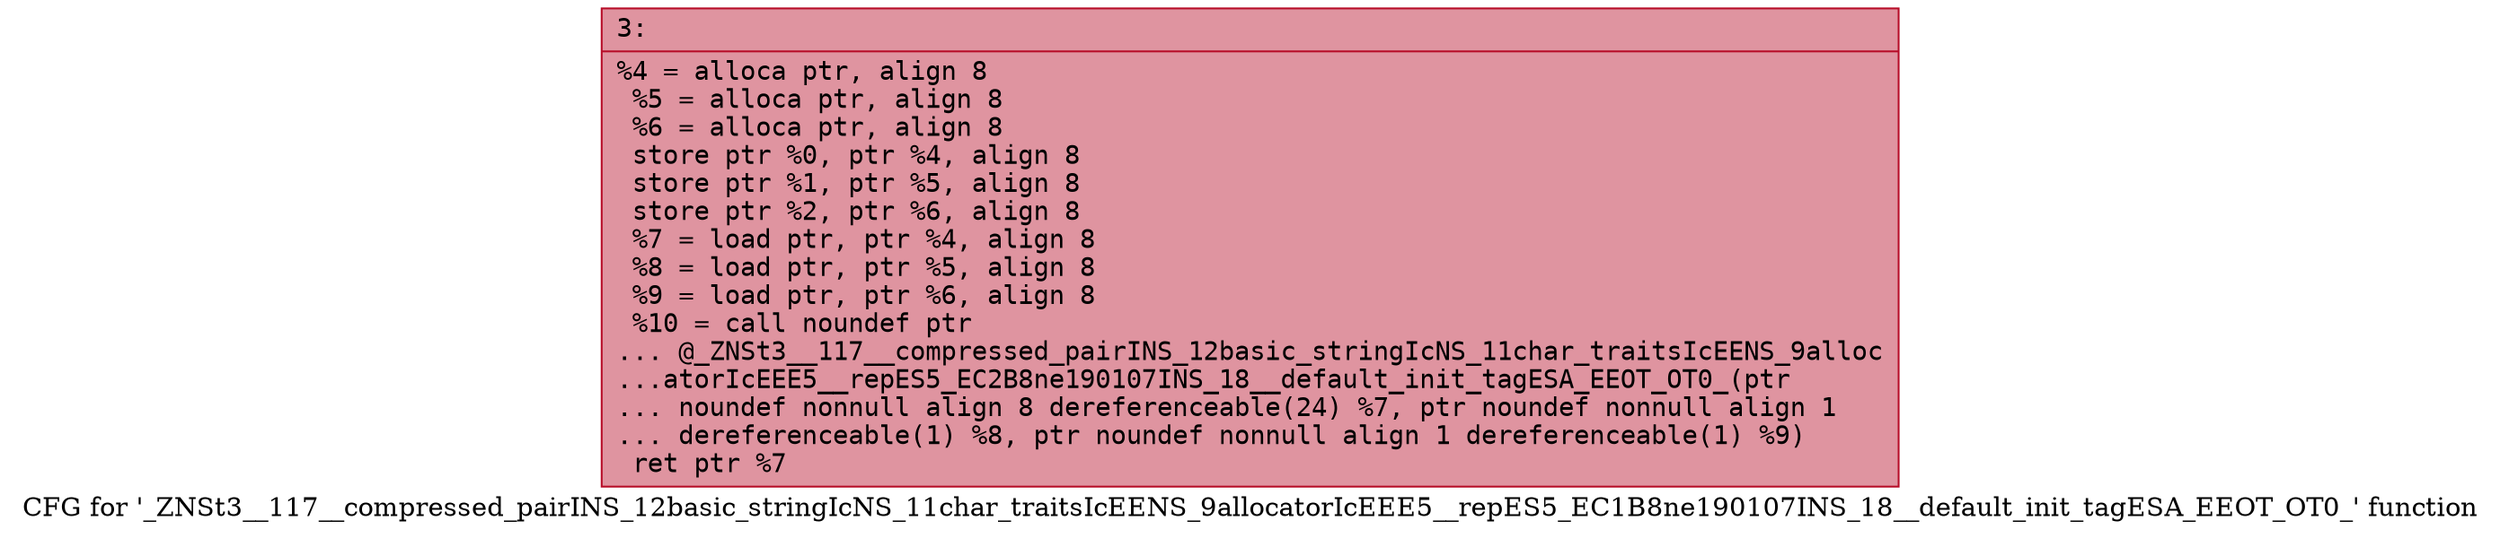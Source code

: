 digraph "CFG for '_ZNSt3__117__compressed_pairINS_12basic_stringIcNS_11char_traitsIcEENS_9allocatorIcEEE5__repES5_EC1B8ne190107INS_18__default_init_tagESA_EEOT_OT0_' function" {
	label="CFG for '_ZNSt3__117__compressed_pairINS_12basic_stringIcNS_11char_traitsIcEENS_9allocatorIcEEE5__repES5_EC1B8ne190107INS_18__default_init_tagESA_EEOT_OT0_' function";

	Node0x600000d02e90 [shape=record,color="#b70d28ff", style=filled, fillcolor="#b70d2870" fontname="Courier",label="{3:\l|  %4 = alloca ptr, align 8\l  %5 = alloca ptr, align 8\l  %6 = alloca ptr, align 8\l  store ptr %0, ptr %4, align 8\l  store ptr %1, ptr %5, align 8\l  store ptr %2, ptr %6, align 8\l  %7 = load ptr, ptr %4, align 8\l  %8 = load ptr, ptr %5, align 8\l  %9 = load ptr, ptr %6, align 8\l  %10 = call noundef ptr\l... @_ZNSt3__117__compressed_pairINS_12basic_stringIcNS_11char_traitsIcEENS_9alloc\l...atorIcEEE5__repES5_EC2B8ne190107INS_18__default_init_tagESA_EEOT_OT0_(ptr\l... noundef nonnull align 8 dereferenceable(24) %7, ptr noundef nonnull align 1\l... dereferenceable(1) %8, ptr noundef nonnull align 1 dereferenceable(1) %9)\l  ret ptr %7\l}"];
}
